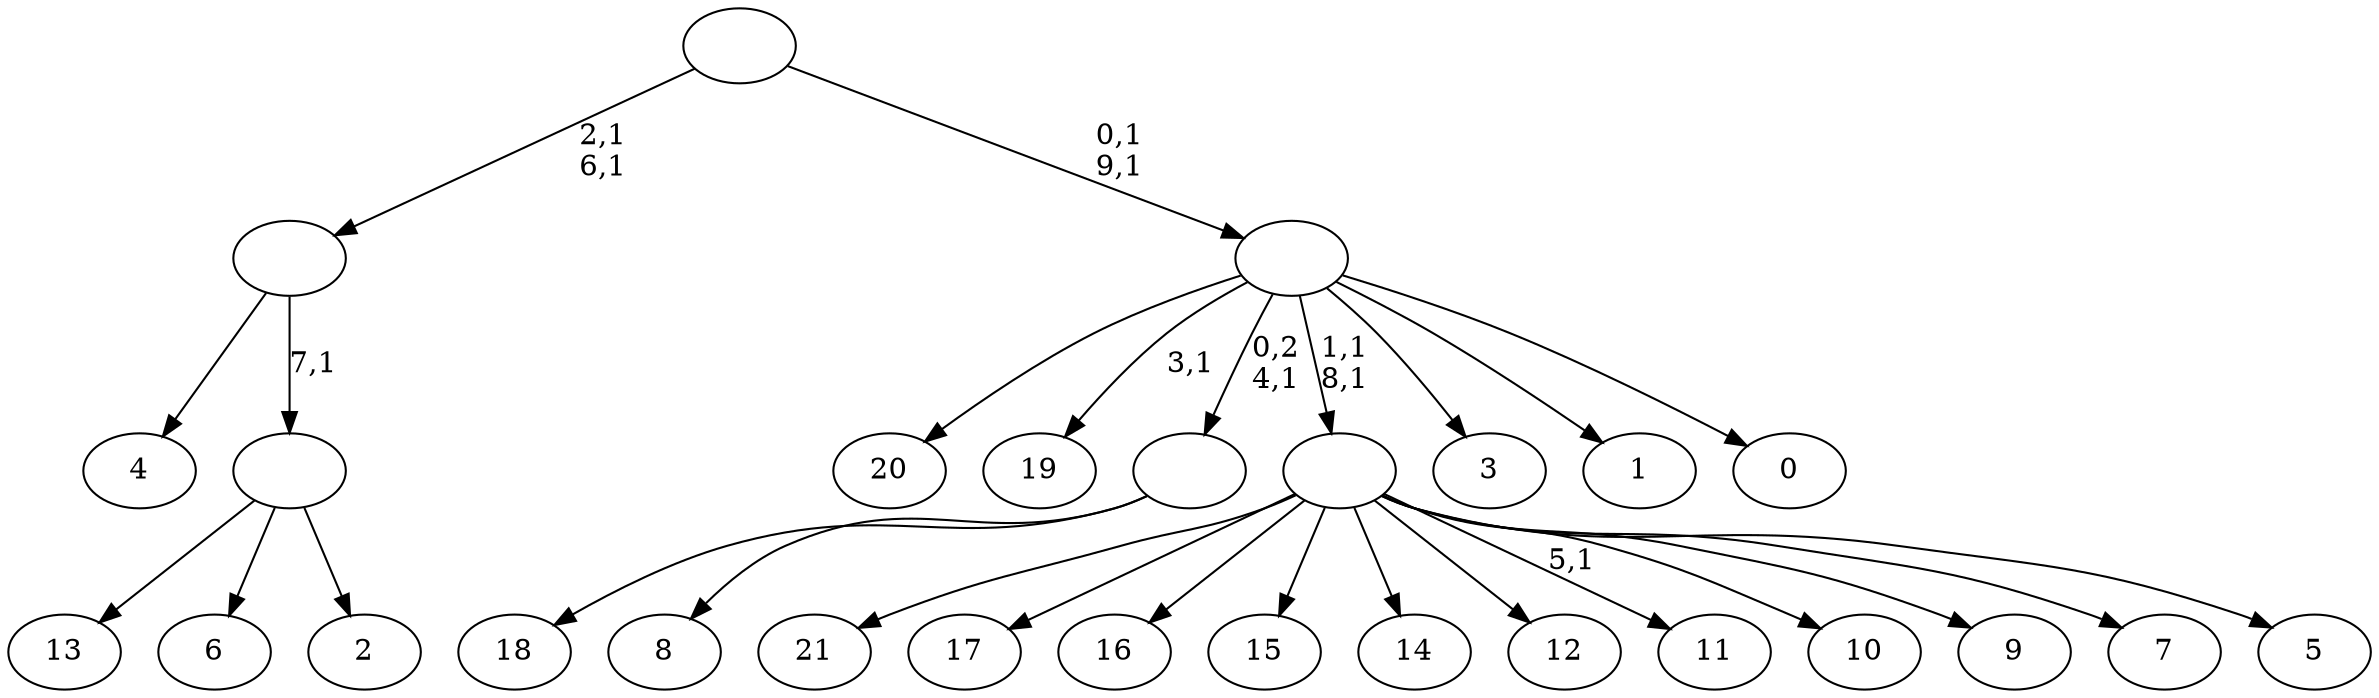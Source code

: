 digraph T {
	32 [label="21"]
	31 [label="20"]
	30 [label="19"]
	28 [label="18"]
	27 [label="17"]
	26 [label="16"]
	25 [label="15"]
	24 [label="14"]
	23 [label="13"]
	22 [label="12"]
	21 [label="11"]
	19 [label="10"]
	18 [label="9"]
	17 [label="8"]
	16 [label=""]
	15 [label="7"]
	14 [label="6"]
	13 [label="5"]
	12 [label=""]
	10 [label="4"]
	9 [label="3"]
	8 [label="2"]
	7 [label=""]
	6 [label=""]
	4 [label="1"]
	3 [label="0"]
	2 [label=""]
	0 [label=""]
	16 -> 28 [label=""]
	16 -> 17 [label=""]
	12 -> 21 [label="5,1"]
	12 -> 32 [label=""]
	12 -> 27 [label=""]
	12 -> 26 [label=""]
	12 -> 25 [label=""]
	12 -> 24 [label=""]
	12 -> 22 [label=""]
	12 -> 19 [label=""]
	12 -> 18 [label=""]
	12 -> 15 [label=""]
	12 -> 13 [label=""]
	7 -> 23 [label=""]
	7 -> 14 [label=""]
	7 -> 8 [label=""]
	6 -> 10 [label=""]
	6 -> 7 [label="7,1"]
	2 -> 12 [label="1,1\n8,1"]
	2 -> 30 [label="3,1"]
	2 -> 31 [label=""]
	2 -> 16 [label="0,2\n4,1"]
	2 -> 9 [label=""]
	2 -> 4 [label=""]
	2 -> 3 [label=""]
	0 -> 2 [label="0,1\n9,1"]
	0 -> 6 [label="2,1\n6,1"]
}
